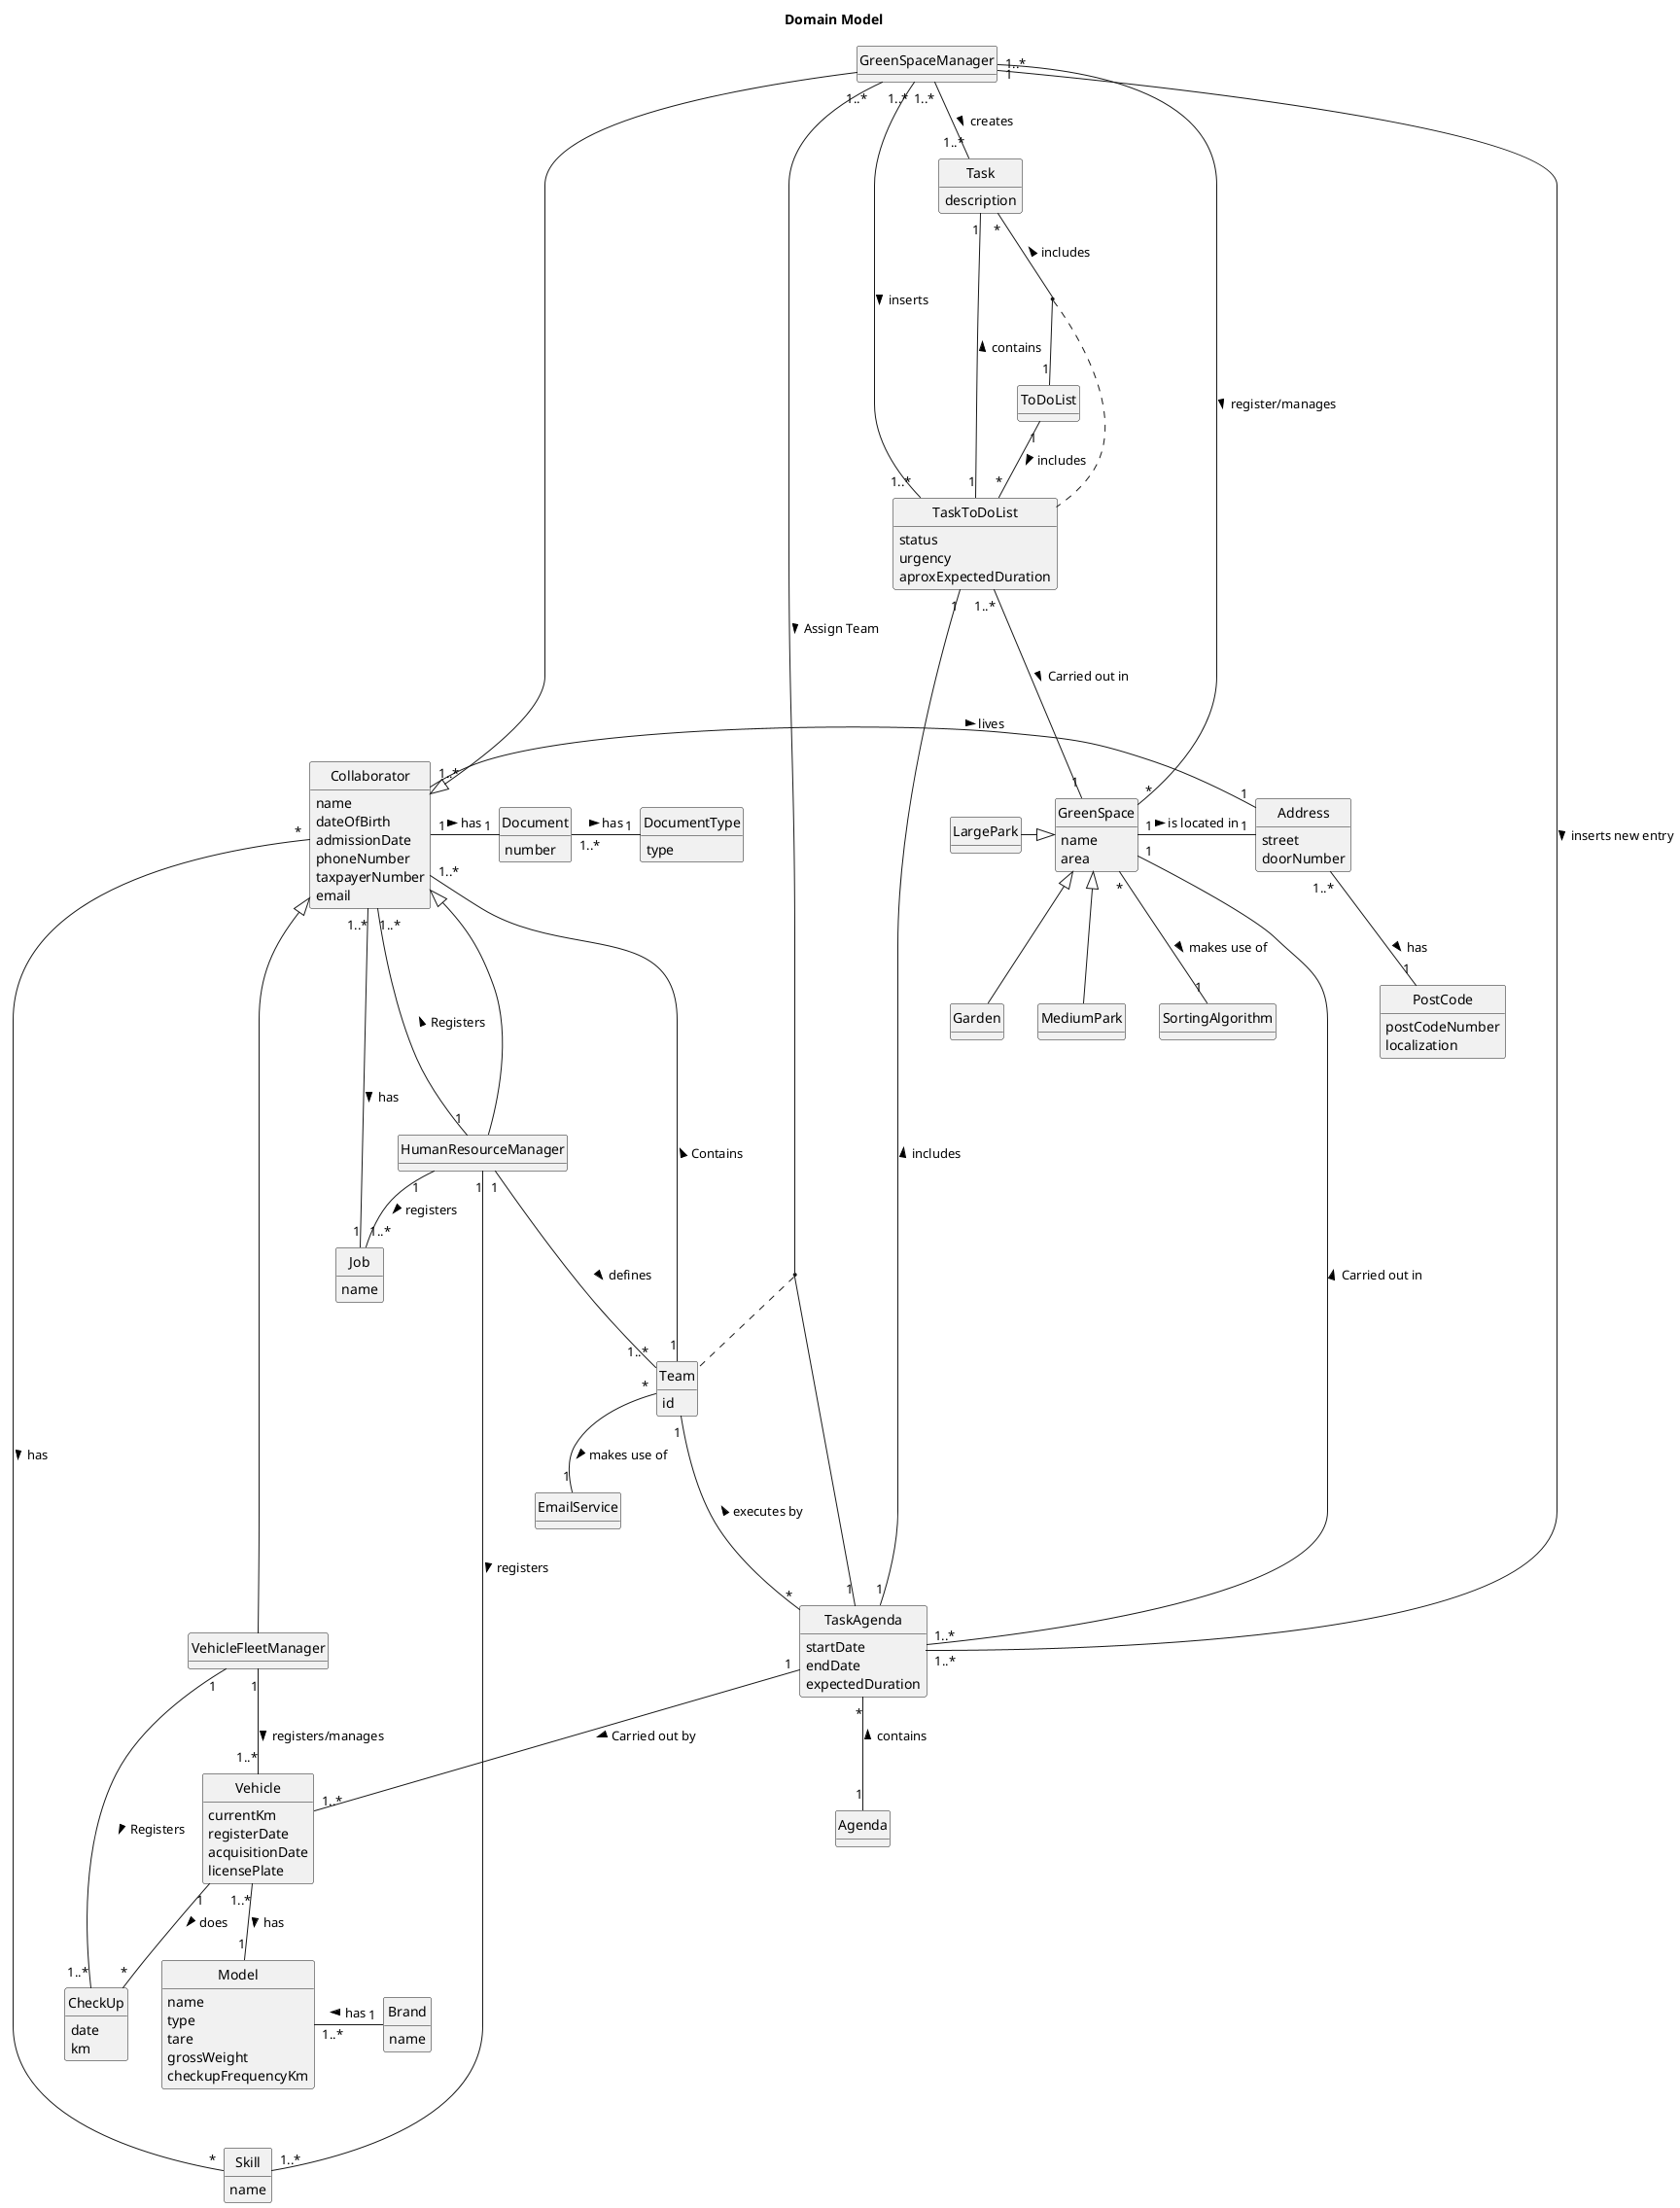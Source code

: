 @startuml
skinparam monochrome true
skinparam packageStyle rectangle
skinparam shadowing false
skinparam classAttributeIconSize 0
hide circle
hide methods

title Domain Model

class Collaborator {
    name
    dateOfBirth
    admissionDate
    phoneNumber
    taxpayerNumber
    email
}

class Document{
    number
}

class DocumentType{
    type
}

class Address {
    street
    doorNumber
}

class PostCode{
    postCodeNumber
    localization
}

class VehicleFleetManager {
}

class HumanResourceManager {
}

class Brand {
     name
}

class Model {
     name
     type
     tare
     grossWeight
     checkupFrequencyKm
}

class Vehicle {
    currentKm
    registerDate
    acquisitionDate
    licensePlate
}

class Skill{
    name
}

class Job{
    name
}

class Team{
    id
}

class CheckUp{
    date
    km
}

class GreenSpaceManager {
}

class GreenSpace {
    name
    area
}

class Garden {
}

class MediumPark {
}

class LargePark {
}

class ToDoList {
}

class TaskToDoList{
    status
    urgency
    aproxExpectedDuration
}

class TaskAgenda{
    startDate
    endDate
    expectedDuration
}

class Task {
    description
}

class Agenda{
}

Address "1..*" -- "1" PostCode : has >

Document "1..*" - "1" DocumentType : has >

'-------------Collaborator-------------
Collaborator "1" - "1" Document : has >
Collaborator "1..*" --- "1" Job : has >
Collaborator  <|--  HumanResourceManager
Collaborator <|-- VehicleFleetManager
GreenSpaceManager  -|>  Collaborator
Address "1" - "1..*" Collaborator : lives <
Skill "*" ---------- "*" Collaborator : has <
Collaborator "1..*" ----- "1" Team : Contains <

'-------------HumanResourceManager-------------
HumanResourceManager "1" -- "1..*" Skill : registers >
HumanResourceManager "1" -- "1..*" Job : registers >
HumanResourceManager "1" --- "1..*" Collaborator : Registers >
HumanResourceManager "1" -- "1..*" Team : defines >

'-------------VehicleFleetManager-------------
VehicleFleetManager "1" -- "1..*" Vehicle : registers/manages >
VehicleFleetManager "1" -- "1..*" CheckUp : Registers >

'-------------Brand-------------
Brand "1" -l  "1..*" Model : has >

'-------------Vehicle-------------
Vehicle "1..*" -- "1" Model : has >
Vehicle "1" -- "*" CheckUp : does >

'-------------GreenSpaceManager-------------
GreenSpaceManager "1" - "*" GreenSpace : register/manages >
GreenSpaceManager "1..*" -- "1..*" Task : creates >
GreenSpaceManager "1..*" - "1..*" TaskToDoList : inserts >
GreenSpaceManager "1..*" - "1..*" TaskAgenda : inserts new entry >
GreenSpaceManager "1..*" - "1" TaskAgenda : Assign Team >

'-------------GreenSpace-------------
GreenSpace "1" - "1" Address : is located in >
GreenSpace <|-- Garden
GreenSpace <|-- MediumPark
GreenSpace <|-l- LargePark
GreenSpace "*" -- "1" SortingAlgorithm : makes use of >

'-------------Task-------------
TaskAgenda "1..*" --- "1" GreenSpace :  Carried out in  >
TaskAgenda "1" -- "1..*" Vehicle : Carried out by >
TaskToDoList "1..*" --- "1" GreenSpace :  Carried out in  >

Task "*" -- "1" ToDoList : includes <

Team "1" --- "*" TaskAgenda : executes by <
Agenda "1" -u- "*" TaskAgenda : contains >

EmailService "1" -u- "*" Team :  makes use of <

(Task,ToDoList) .. TaskToDoList
(GreenSpaceManager,TaskAgenda) .. Team

TaskAgenda "1" - "1" TaskToDoList : includes >

ToDoList "1" -- "*" TaskToDoList : includes  >

TaskToDoList "1" -u- "1" Task : contains >
@enduml
